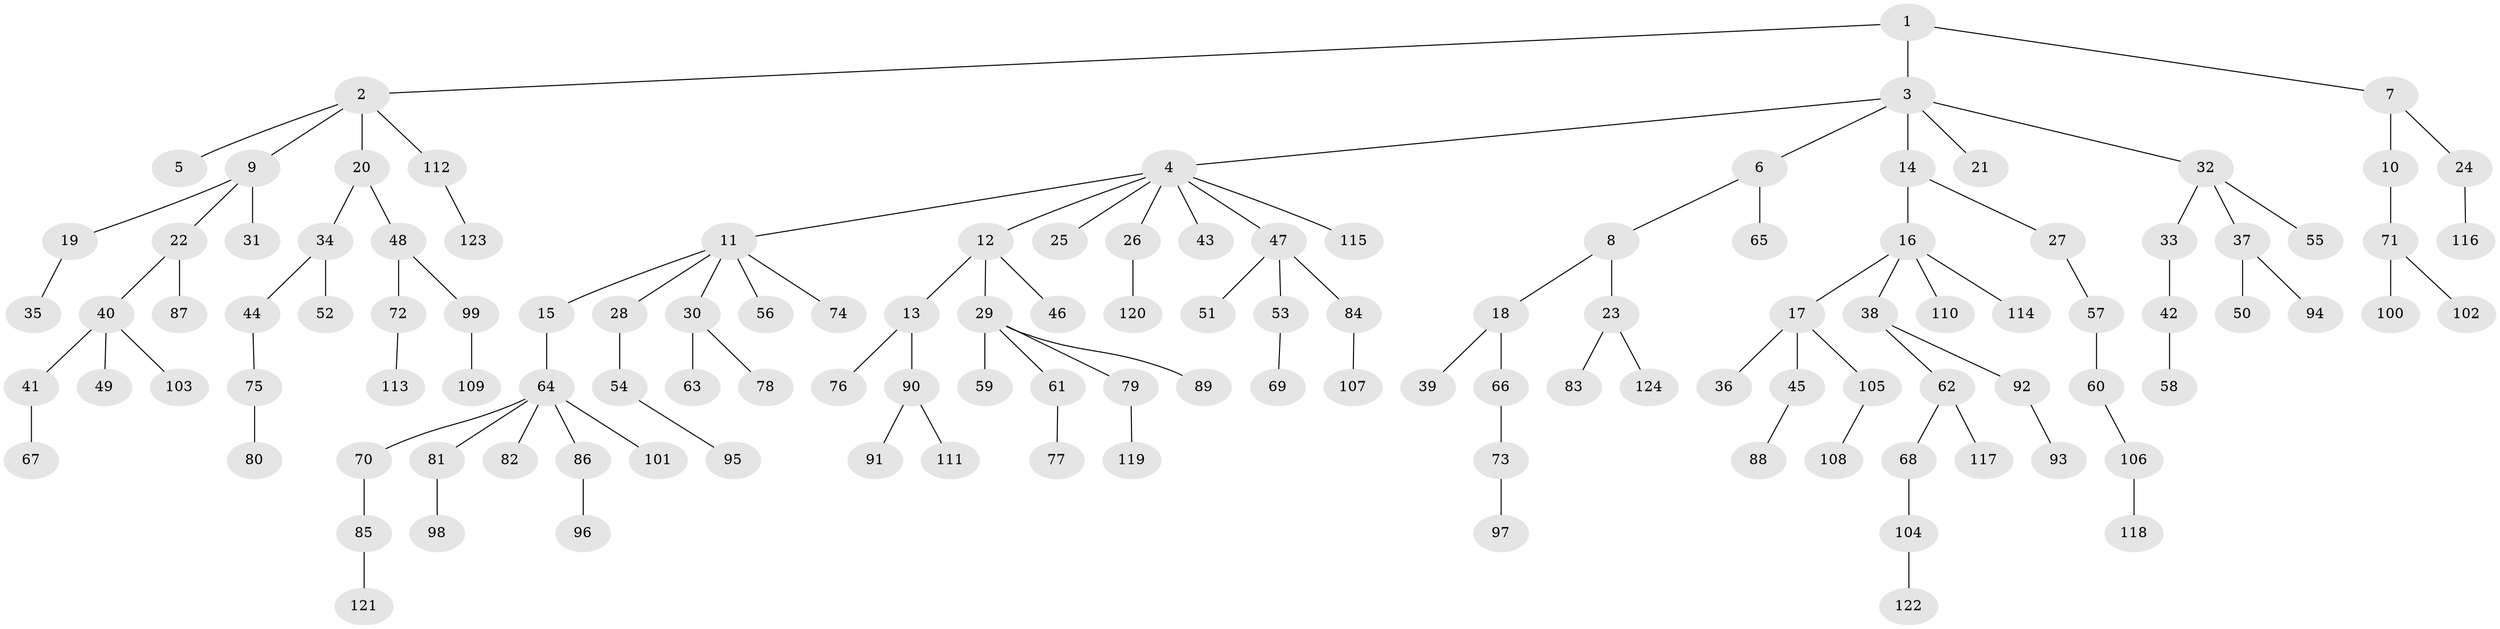 // coarse degree distribution, {19: 0.02702702702702703, 1: 0.7567567567567568, 3: 0.05405405405405406, 5: 0.02702702702702703, 4: 0.05405405405405406, 2: 0.08108108108108109}
// Generated by graph-tools (version 1.1) at 2025/19/03/04/25 18:19:05]
// undirected, 124 vertices, 123 edges
graph export_dot {
graph [start="1"]
  node [color=gray90,style=filled];
  1;
  2;
  3;
  4;
  5;
  6;
  7;
  8;
  9;
  10;
  11;
  12;
  13;
  14;
  15;
  16;
  17;
  18;
  19;
  20;
  21;
  22;
  23;
  24;
  25;
  26;
  27;
  28;
  29;
  30;
  31;
  32;
  33;
  34;
  35;
  36;
  37;
  38;
  39;
  40;
  41;
  42;
  43;
  44;
  45;
  46;
  47;
  48;
  49;
  50;
  51;
  52;
  53;
  54;
  55;
  56;
  57;
  58;
  59;
  60;
  61;
  62;
  63;
  64;
  65;
  66;
  67;
  68;
  69;
  70;
  71;
  72;
  73;
  74;
  75;
  76;
  77;
  78;
  79;
  80;
  81;
  82;
  83;
  84;
  85;
  86;
  87;
  88;
  89;
  90;
  91;
  92;
  93;
  94;
  95;
  96;
  97;
  98;
  99;
  100;
  101;
  102;
  103;
  104;
  105;
  106;
  107;
  108;
  109;
  110;
  111;
  112;
  113;
  114;
  115;
  116;
  117;
  118;
  119;
  120;
  121;
  122;
  123;
  124;
  1 -- 2;
  1 -- 3;
  1 -- 7;
  2 -- 5;
  2 -- 9;
  2 -- 20;
  2 -- 112;
  3 -- 4;
  3 -- 6;
  3 -- 14;
  3 -- 21;
  3 -- 32;
  4 -- 11;
  4 -- 12;
  4 -- 25;
  4 -- 26;
  4 -- 43;
  4 -- 47;
  4 -- 115;
  6 -- 8;
  6 -- 65;
  7 -- 10;
  7 -- 24;
  8 -- 18;
  8 -- 23;
  9 -- 19;
  9 -- 22;
  9 -- 31;
  10 -- 71;
  11 -- 15;
  11 -- 28;
  11 -- 30;
  11 -- 56;
  11 -- 74;
  12 -- 13;
  12 -- 29;
  12 -- 46;
  13 -- 76;
  13 -- 90;
  14 -- 16;
  14 -- 27;
  15 -- 64;
  16 -- 17;
  16 -- 38;
  16 -- 110;
  16 -- 114;
  17 -- 36;
  17 -- 45;
  17 -- 105;
  18 -- 39;
  18 -- 66;
  19 -- 35;
  20 -- 34;
  20 -- 48;
  22 -- 40;
  22 -- 87;
  23 -- 83;
  23 -- 124;
  24 -- 116;
  26 -- 120;
  27 -- 57;
  28 -- 54;
  29 -- 59;
  29 -- 61;
  29 -- 79;
  29 -- 89;
  30 -- 63;
  30 -- 78;
  32 -- 33;
  32 -- 37;
  32 -- 55;
  33 -- 42;
  34 -- 44;
  34 -- 52;
  37 -- 50;
  37 -- 94;
  38 -- 62;
  38 -- 92;
  40 -- 41;
  40 -- 49;
  40 -- 103;
  41 -- 67;
  42 -- 58;
  44 -- 75;
  45 -- 88;
  47 -- 51;
  47 -- 53;
  47 -- 84;
  48 -- 72;
  48 -- 99;
  53 -- 69;
  54 -- 95;
  57 -- 60;
  60 -- 106;
  61 -- 77;
  62 -- 68;
  62 -- 117;
  64 -- 70;
  64 -- 81;
  64 -- 82;
  64 -- 86;
  64 -- 101;
  66 -- 73;
  68 -- 104;
  70 -- 85;
  71 -- 100;
  71 -- 102;
  72 -- 113;
  73 -- 97;
  75 -- 80;
  79 -- 119;
  81 -- 98;
  84 -- 107;
  85 -- 121;
  86 -- 96;
  90 -- 91;
  90 -- 111;
  92 -- 93;
  99 -- 109;
  104 -- 122;
  105 -- 108;
  106 -- 118;
  112 -- 123;
}
